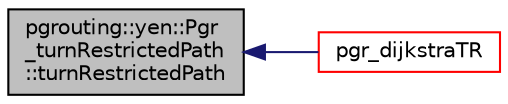 digraph "pgrouting::yen::Pgr_turnRestrictedPath::turnRestrictedPath"
{
  edge [fontname="Helvetica",fontsize="10",labelfontname="Helvetica",labelfontsize="10"];
  node [fontname="Helvetica",fontsize="10",shape=record];
  rankdir="LR";
  Node242 [label="pgrouting::yen::Pgr\l_turnRestrictedPath\l::turnRestrictedPath",height=0.2,width=0.4,color="black", fillcolor="grey75", style="filled", fontcolor="black"];
  Node242 -> Node243 [dir="back",color="midnightblue",fontsize="10",style="solid",fontname="Helvetica"];
  Node243 [label="pgr_dijkstraTR",height=0.2,width=0.4,color="red", fillcolor="white", style="filled",URL="$turnRestrictedPath__driver_8cpp.html#ae5d636a163535e62f3c43c1571c44ccf"];
}
